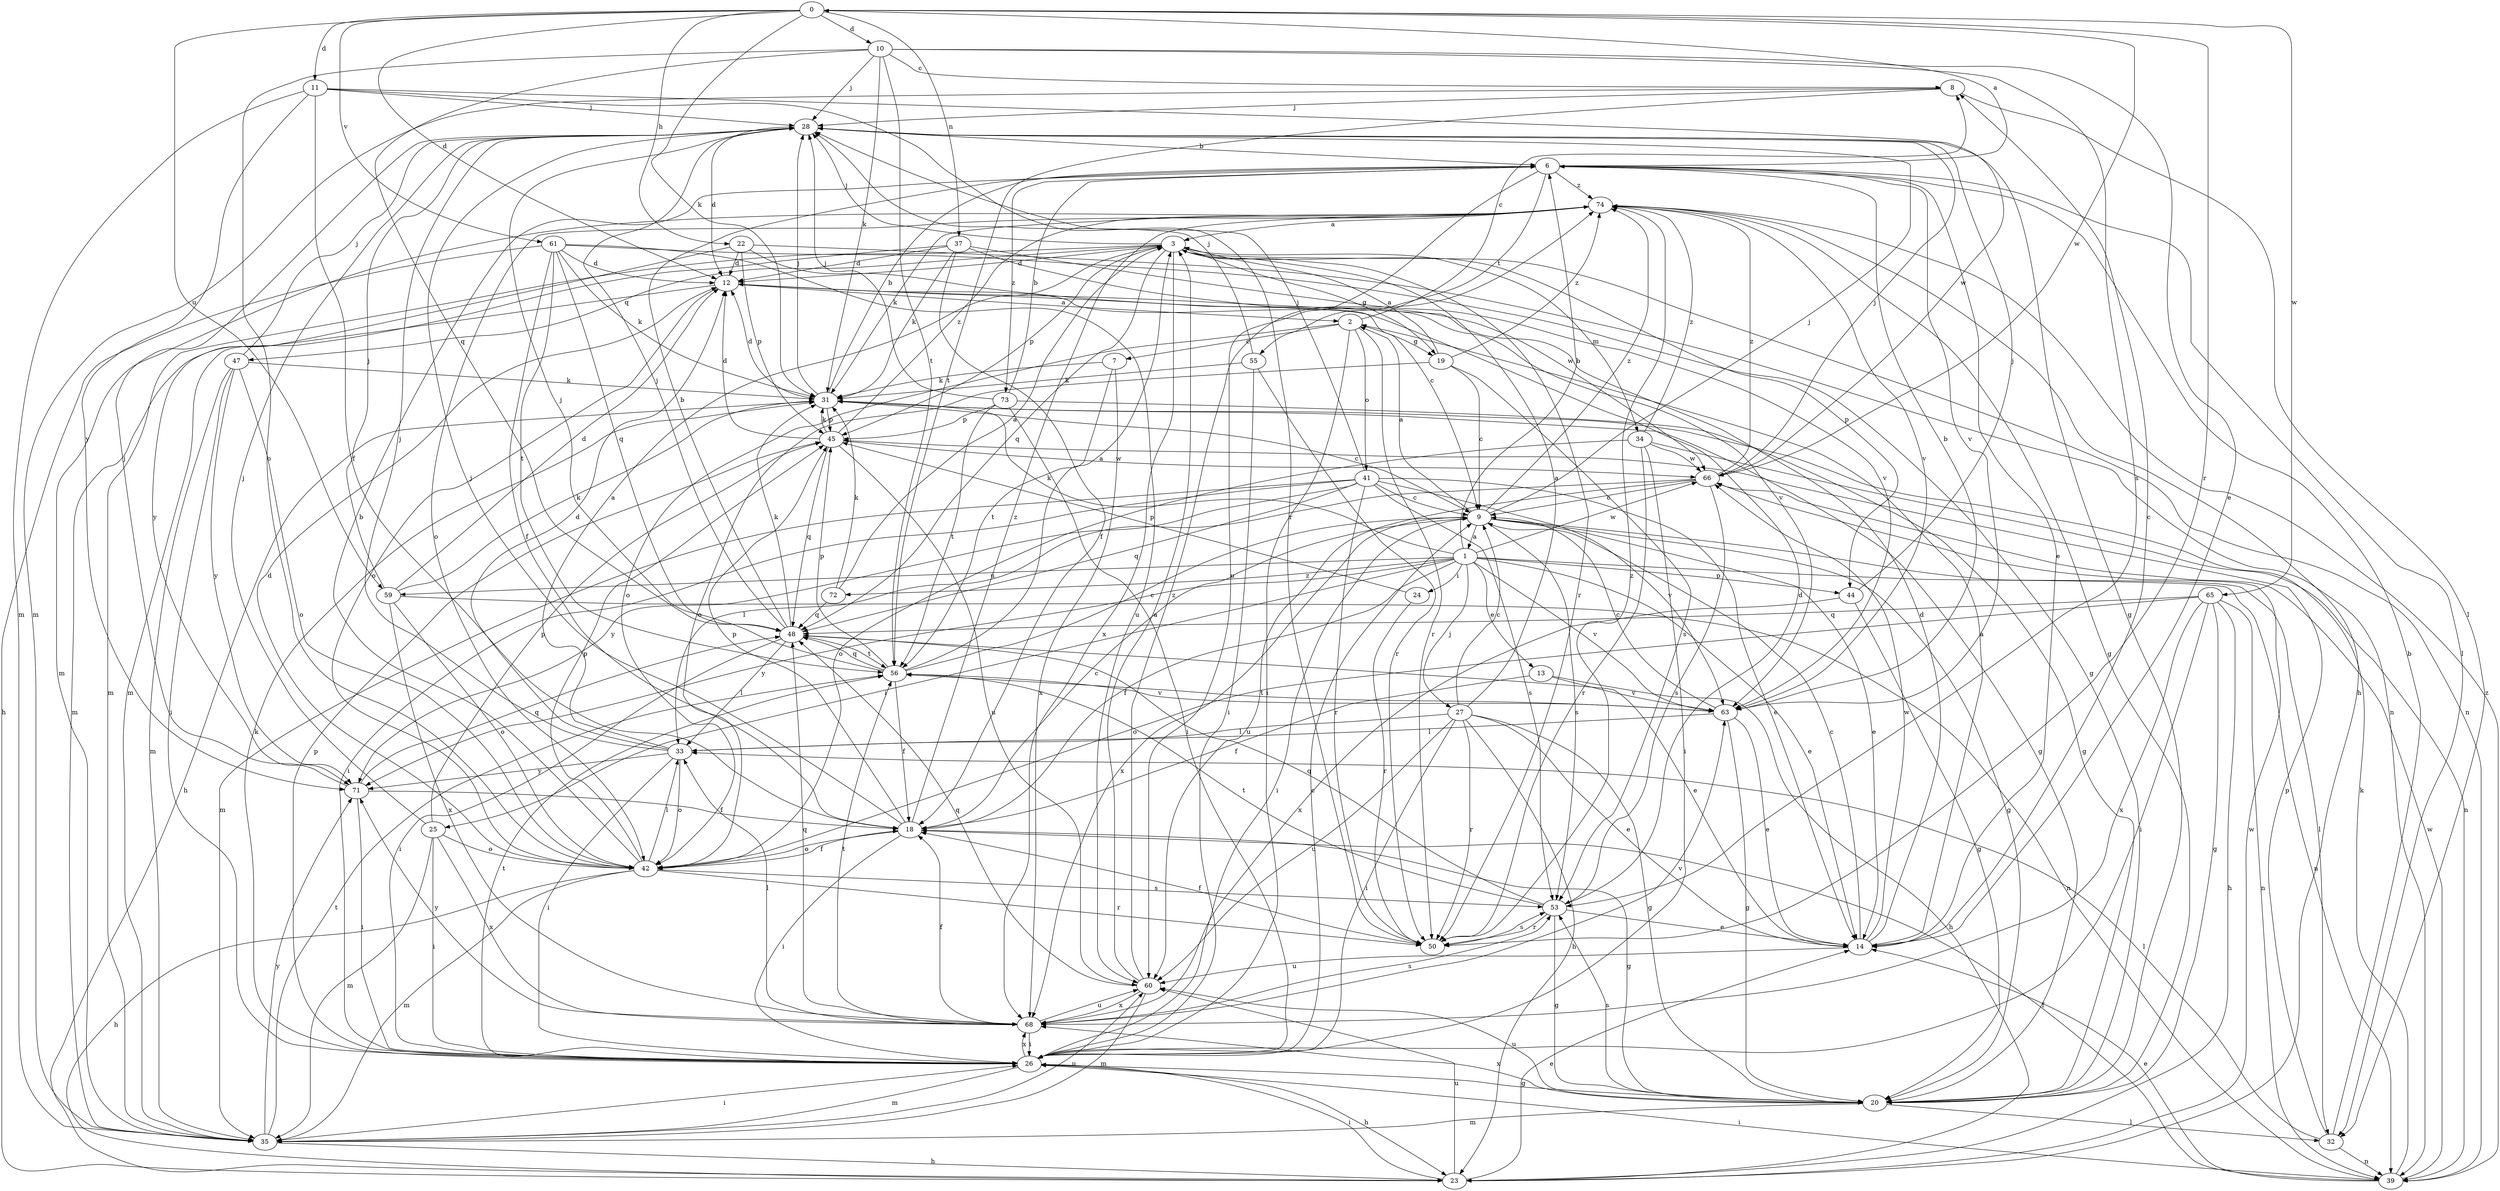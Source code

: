 strict digraph  {
0;
1;
2;
3;
6;
7;
8;
9;
10;
11;
12;
13;
14;
18;
19;
20;
22;
23;
24;
25;
26;
27;
28;
31;
32;
33;
34;
35;
37;
39;
41;
42;
44;
45;
47;
48;
50;
53;
55;
56;
59;
60;
61;
63;
65;
66;
68;
71;
72;
73;
74;
0 -> 10  [label=d];
0 -> 11  [label=d];
0 -> 12  [label=d];
0 -> 22  [label=h];
0 -> 31  [label=k];
0 -> 37  [label=n];
0 -> 50  [label=r];
0 -> 59  [label=u];
0 -> 61  [label=v];
0 -> 65  [label=w];
0 -> 66  [label=w];
1 -> 6  [label=b];
1 -> 13  [label=e];
1 -> 14  [label=e];
1 -> 18  [label=f];
1 -> 24  [label=i];
1 -> 25  [label=i];
1 -> 27  [label=j];
1 -> 31  [label=k];
1 -> 39  [label=n];
1 -> 44  [label=p];
1 -> 59  [label=u];
1 -> 63  [label=v];
1 -> 66  [label=w];
1 -> 71  [label=y];
1 -> 72  [label=z];
2 -> 7  [label=c];
2 -> 8  [label=c];
2 -> 19  [label=g];
2 -> 26  [label=i];
2 -> 41  [label=o];
2 -> 42  [label=o];
2 -> 50  [label=r];
3 -> 12  [label=d];
3 -> 19  [label=g];
3 -> 28  [label=j];
3 -> 34  [label=m];
3 -> 35  [label=m];
3 -> 39  [label=n];
3 -> 44  [label=p];
3 -> 45  [label=p];
3 -> 47  [label=q];
3 -> 48  [label=q];
3 -> 50  [label=r];
3 -> 68  [label=x];
6 -> 0  [label=a];
6 -> 14  [label=e];
6 -> 32  [label=l];
6 -> 55  [label=t];
6 -> 60  [label=u];
6 -> 63  [label=v];
6 -> 73  [label=z];
6 -> 74  [label=z];
7 -> 31  [label=k];
7 -> 56  [label=t];
7 -> 68  [label=x];
8 -> 28  [label=j];
8 -> 32  [label=l];
8 -> 35  [label=m];
8 -> 56  [label=t];
9 -> 1  [label=a];
9 -> 2  [label=a];
9 -> 14  [label=e];
9 -> 20  [label=g];
9 -> 26  [label=i];
9 -> 28  [label=j];
9 -> 32  [label=l];
9 -> 53  [label=s];
9 -> 68  [label=x];
9 -> 74  [label=z];
10 -> 8  [label=c];
10 -> 14  [label=e];
10 -> 28  [label=j];
10 -> 31  [label=k];
10 -> 42  [label=o];
10 -> 48  [label=q];
10 -> 53  [label=s];
10 -> 56  [label=t];
11 -> 18  [label=f];
11 -> 28  [label=j];
11 -> 35  [label=m];
11 -> 50  [label=r];
11 -> 66  [label=w];
11 -> 71  [label=y];
12 -> 2  [label=a];
12 -> 35  [label=m];
12 -> 42  [label=o];
12 -> 63  [label=v];
13 -> 18  [label=f];
13 -> 23  [label=h];
13 -> 63  [label=v];
14 -> 2  [label=a];
14 -> 8  [label=c];
14 -> 9  [label=c];
14 -> 12  [label=d];
14 -> 60  [label=u];
14 -> 66  [label=w];
18 -> 9  [label=c];
18 -> 20  [label=g];
18 -> 26  [label=i];
18 -> 28  [label=j];
18 -> 42  [label=o];
18 -> 45  [label=p];
18 -> 74  [label=z];
19 -> 3  [label=a];
19 -> 9  [label=c];
19 -> 42  [label=o];
19 -> 53  [label=s];
19 -> 74  [label=z];
20 -> 32  [label=l];
20 -> 35  [label=m];
20 -> 53  [label=s];
20 -> 60  [label=u];
20 -> 68  [label=x];
22 -> 9  [label=c];
22 -> 12  [label=d];
22 -> 39  [label=n];
22 -> 45  [label=p];
22 -> 71  [label=y];
23 -> 14  [label=e];
23 -> 26  [label=i];
23 -> 60  [label=u];
23 -> 66  [label=w];
24 -> 45  [label=p];
24 -> 50  [label=r];
25 -> 26  [label=i];
25 -> 28  [label=j];
25 -> 35  [label=m];
25 -> 42  [label=o];
25 -> 45  [label=p];
25 -> 68  [label=x];
26 -> 9  [label=c];
26 -> 20  [label=g];
26 -> 23  [label=h];
26 -> 31  [label=k];
26 -> 35  [label=m];
26 -> 45  [label=p];
26 -> 56  [label=t];
26 -> 68  [label=x];
27 -> 3  [label=a];
27 -> 9  [label=c];
27 -> 14  [label=e];
27 -> 20  [label=g];
27 -> 23  [label=h];
27 -> 26  [label=i];
27 -> 33  [label=l];
27 -> 50  [label=r];
27 -> 60  [label=u];
28 -> 6  [label=b];
28 -> 12  [label=d];
28 -> 20  [label=g];
31 -> 6  [label=b];
31 -> 9  [label=c];
31 -> 12  [label=d];
31 -> 20  [label=g];
31 -> 23  [label=h];
31 -> 28  [label=j];
31 -> 45  [label=p];
32 -> 6  [label=b];
32 -> 33  [label=l];
32 -> 39  [label=n];
32 -> 45  [label=p];
33 -> 3  [label=a];
33 -> 12  [label=d];
33 -> 26  [label=i];
33 -> 28  [label=j];
33 -> 42  [label=o];
33 -> 71  [label=y];
34 -> 26  [label=i];
34 -> 39  [label=n];
34 -> 42  [label=o];
34 -> 50  [label=r];
34 -> 66  [label=w];
34 -> 74  [label=z];
35 -> 23  [label=h];
35 -> 26  [label=i];
35 -> 56  [label=t];
35 -> 60  [label=u];
35 -> 71  [label=y];
37 -> 12  [label=d];
37 -> 18  [label=f];
37 -> 31  [label=k];
37 -> 35  [label=m];
37 -> 63  [label=v];
37 -> 66  [label=w];
39 -> 14  [label=e];
39 -> 18  [label=f];
39 -> 26  [label=i];
39 -> 31  [label=k];
39 -> 66  [label=w];
39 -> 74  [label=z];
41 -> 9  [label=c];
41 -> 14  [label=e];
41 -> 26  [label=i];
41 -> 28  [label=j];
41 -> 35  [label=m];
41 -> 48  [label=q];
41 -> 50  [label=r];
41 -> 53  [label=s];
41 -> 63  [label=v];
41 -> 71  [label=y];
42 -> 6  [label=b];
42 -> 12  [label=d];
42 -> 18  [label=f];
42 -> 23  [label=h];
42 -> 33  [label=l];
42 -> 35  [label=m];
42 -> 45  [label=p];
42 -> 50  [label=r];
42 -> 53  [label=s];
44 -> 20  [label=g];
44 -> 28  [label=j];
44 -> 68  [label=x];
45 -> 12  [label=d];
45 -> 31  [label=k];
45 -> 48  [label=q];
45 -> 60  [label=u];
45 -> 66  [label=w];
45 -> 74  [label=z];
47 -> 26  [label=i];
47 -> 28  [label=j];
47 -> 31  [label=k];
47 -> 35  [label=m];
47 -> 42  [label=o];
47 -> 71  [label=y];
48 -> 6  [label=b];
48 -> 14  [label=e];
48 -> 26  [label=i];
48 -> 28  [label=j];
48 -> 31  [label=k];
48 -> 33  [label=l];
48 -> 56  [label=t];
50 -> 18  [label=f];
50 -> 53  [label=s];
50 -> 74  [label=z];
53 -> 12  [label=d];
53 -> 14  [label=e];
53 -> 20  [label=g];
53 -> 48  [label=q];
53 -> 50  [label=r];
53 -> 56  [label=t];
55 -> 26  [label=i];
55 -> 28  [label=j];
55 -> 31  [label=k];
55 -> 50  [label=r];
56 -> 3  [label=a];
56 -> 9  [label=c];
56 -> 18  [label=f];
56 -> 28  [label=j];
56 -> 45  [label=p];
56 -> 48  [label=q];
56 -> 63  [label=v];
59 -> 12  [label=d];
59 -> 28  [label=j];
59 -> 31  [label=k];
59 -> 39  [label=n];
59 -> 42  [label=o];
59 -> 68  [label=x];
60 -> 3  [label=a];
60 -> 35  [label=m];
60 -> 48  [label=q];
60 -> 68  [label=x];
60 -> 74  [label=z];
61 -> 12  [label=d];
61 -> 18  [label=f];
61 -> 20  [label=g];
61 -> 23  [label=h];
61 -> 31  [label=k];
61 -> 48  [label=q];
61 -> 56  [label=t];
61 -> 60  [label=u];
63 -> 6  [label=b];
63 -> 9  [label=c];
63 -> 14  [label=e];
63 -> 20  [label=g];
63 -> 33  [label=l];
63 -> 56  [label=t];
65 -> 20  [label=g];
65 -> 23  [label=h];
65 -> 26  [label=i];
65 -> 39  [label=n];
65 -> 42  [label=o];
65 -> 48  [label=q];
65 -> 68  [label=x];
66 -> 9  [label=c];
66 -> 28  [label=j];
66 -> 33  [label=l];
66 -> 53  [label=s];
66 -> 60  [label=u];
66 -> 74  [label=z];
68 -> 18  [label=f];
68 -> 26  [label=i];
68 -> 33  [label=l];
68 -> 48  [label=q];
68 -> 53  [label=s];
68 -> 56  [label=t];
68 -> 60  [label=u];
68 -> 63  [label=v];
68 -> 71  [label=y];
71 -> 18  [label=f];
71 -> 26  [label=i];
71 -> 28  [label=j];
71 -> 48  [label=q];
72 -> 3  [label=a];
72 -> 31  [label=k];
72 -> 48  [label=q];
73 -> 6  [label=b];
73 -> 20  [label=g];
73 -> 26  [label=i];
73 -> 28  [label=j];
73 -> 45  [label=p];
73 -> 56  [label=t];
74 -> 3  [label=a];
74 -> 20  [label=g];
74 -> 23  [label=h];
74 -> 31  [label=k];
74 -> 35  [label=m];
74 -> 42  [label=o];
74 -> 63  [label=v];
}
